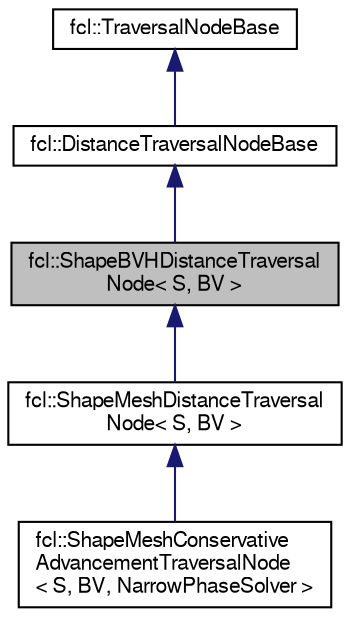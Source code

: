 digraph "fcl::ShapeBVHDistanceTraversalNode&lt; S, BV &gt;"
{
  edge [fontname="FreeSans",fontsize="10",labelfontname="FreeSans",labelfontsize="10"];
  node [fontname="FreeSans",fontsize="10",shape=record];
  Node1 [label="fcl::ShapeBVHDistanceTraversal\lNode\< S, BV \>",height=0.2,width=0.4,color="black", fillcolor="grey75", style="filled" fontcolor="black"];
  Node2 -> Node1 [dir="back",color="midnightblue",fontsize="10",style="solid",fontname="FreeSans"];
  Node2 [label="fcl::DistanceTraversalNodeBase",height=0.2,width=0.4,color="black", fillcolor="white", style="filled",URL="$a00046.html",tooltip="Node structure encoding the information required for distance traversal. "];
  Node3 -> Node2 [dir="back",color="midnightblue",fontsize="10",style="solid",fontname="FreeSans"];
  Node3 [label="fcl::TraversalNodeBase",height=0.2,width=0.4,color="black", fillcolor="white", style="filled",URL="$a00214.html",tooltip="Node structure encoding the information required for traversal. "];
  Node1 -> Node4 [dir="back",color="midnightblue",fontsize="10",style="solid",fontname="FreeSans"];
  Node4 [label="fcl::ShapeMeshDistanceTraversal\lNode\< S, BV \>",height=0.2,width=0.4,color="black", fillcolor="white", style="filled",URL="$a00187.html",tooltip="Traversal node for distance between shape and mesh. "];
  Node4 -> Node5 [dir="back",color="midnightblue",fontsize="10",style="solid",fontname="FreeSans"];
  Node5 [label="fcl::ShapeMeshConservative\lAdvancementTraversalNode\l\< S, BV, NarrowPhaseSolver \>",height=0.2,width=0.4,color="black", fillcolor="white", style="filled",URL="$a00184.html"];
}
